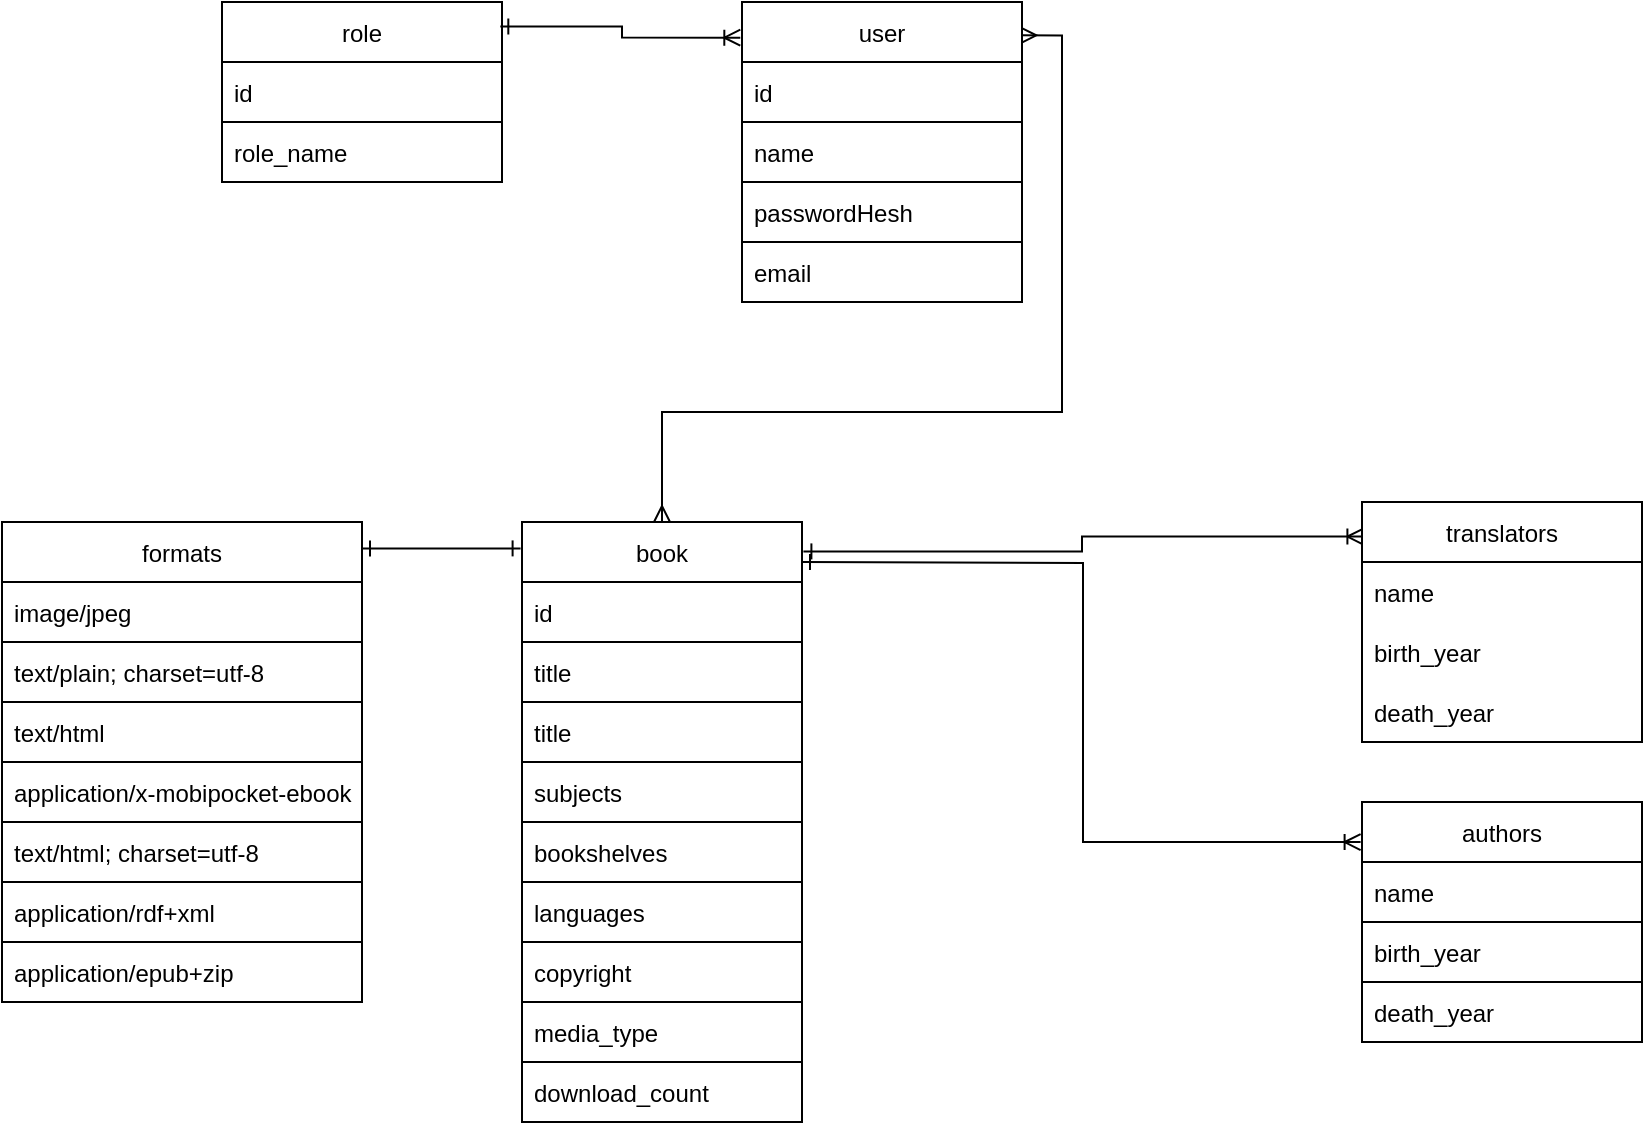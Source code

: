 <mxfile version="18.1.2" type="device"><diagram id="aHVEkBlvgqjSp-fjgdvF" name="Page-1"><mxGraphModel dx="1038" dy="489" grid="1" gridSize="10" guides="1" tooltips="1" connect="1" arrows="1" fold="1" page="1" pageScale="1" pageWidth="850" pageHeight="1100" math="0" shadow="0"><root><mxCell id="0"/><mxCell id="1" parent="0"/><mxCell id="GXfs2ezERnC6WFJUmtco-1" value="role" style="swimlane;fontStyle=0;childLayout=stackLayout;horizontal=1;startSize=30;horizontalStack=0;resizeParent=1;resizeParentMax=0;resizeLast=0;collapsible=1;marginBottom=0;strokeColor=default;" vertex="1" parent="1"><mxGeometry x="130" y="100" width="140" height="90" as="geometry"/></mxCell><mxCell id="GXfs2ezERnC6WFJUmtco-2" value="id" style="text;strokeColor=default;fillColor=none;align=left;verticalAlign=middle;spacingLeft=4;spacingRight=4;overflow=hidden;points=[[0,0.5],[1,0.5]];portConstraint=eastwest;rotatable=0;" vertex="1" parent="GXfs2ezERnC6WFJUmtco-1"><mxGeometry y="30" width="140" height="30" as="geometry"/></mxCell><mxCell id="GXfs2ezERnC6WFJUmtco-3" value="role_name" style="text;strokeColor=default;fillColor=none;align=left;verticalAlign=middle;spacingLeft=4;spacingRight=4;overflow=hidden;points=[[0,0.5],[1,0.5]];portConstraint=eastwest;rotatable=0;" vertex="1" parent="GXfs2ezERnC6WFJUmtco-1"><mxGeometry y="60" width="140" height="30" as="geometry"/></mxCell><mxCell id="GXfs2ezERnC6WFJUmtco-38" style="edgeStyle=orthogonalEdgeStyle;rounded=0;orthogonalLoop=1;jettySize=auto;html=1;entryX=0.5;entryY=0;entryDx=0;entryDy=0;startArrow=ERmany;startFill=0;endArrow=ERmany;endFill=0;exitX=0.994;exitY=0.111;exitDx=0;exitDy=0;exitPerimeter=0;" edge="1" parent="1" source="GXfs2ezERnC6WFJUmtco-4" target="GXfs2ezERnC6WFJUmtco-10"><mxGeometry relative="1" as="geometry"/></mxCell><mxCell id="GXfs2ezERnC6WFJUmtco-4" value="user" style="swimlane;fontStyle=0;childLayout=stackLayout;horizontal=1;startSize=30;horizontalStack=0;resizeParent=1;resizeParentMax=0;resizeLast=0;collapsible=1;marginBottom=0;strokeColor=default;fillColor=default;" vertex="1" parent="1"><mxGeometry x="390" y="100" width="140" height="150" as="geometry"/></mxCell><mxCell id="GXfs2ezERnC6WFJUmtco-5" value="id" style="text;strokeColor=default;fillColor=default;align=left;verticalAlign=middle;spacingLeft=4;spacingRight=4;overflow=hidden;points=[[0,0.5],[1,0.5]];portConstraint=eastwest;rotatable=0;" vertex="1" parent="GXfs2ezERnC6WFJUmtco-4"><mxGeometry y="30" width="140" height="30" as="geometry"/></mxCell><mxCell id="GXfs2ezERnC6WFJUmtco-6" value="name" style="text;strokeColor=default;fillColor=default;align=left;verticalAlign=middle;spacingLeft=4;spacingRight=4;overflow=hidden;points=[[0,0.5],[1,0.5]];portConstraint=eastwest;rotatable=0;" vertex="1" parent="GXfs2ezERnC6WFJUmtco-4"><mxGeometry y="60" width="140" height="30" as="geometry"/></mxCell><mxCell id="GXfs2ezERnC6WFJUmtco-7" value="passwordHesh" style="text;strokeColor=default;fillColor=default;align=left;verticalAlign=middle;spacingLeft=4;spacingRight=4;overflow=hidden;points=[[0,0.5],[1,0.5]];portConstraint=eastwest;rotatable=0;" vertex="1" parent="GXfs2ezERnC6WFJUmtco-4"><mxGeometry y="90" width="140" height="30" as="geometry"/></mxCell><mxCell id="GXfs2ezERnC6WFJUmtco-8" value="email" style="text;strokeColor=default;fillColor=default;align=left;verticalAlign=middle;spacingLeft=4;spacingRight=4;overflow=hidden;points=[[0,0.5],[1,0.5]];portConstraint=eastwest;rotatable=0;" vertex="1" parent="GXfs2ezERnC6WFJUmtco-4"><mxGeometry y="120" width="140" height="30" as="geometry"/></mxCell><mxCell id="GXfs2ezERnC6WFJUmtco-9" style="edgeStyle=orthogonalEdgeStyle;rounded=0;orthogonalLoop=1;jettySize=auto;html=1;entryX=0.005;entryY=0.144;entryDx=0;entryDy=0;entryPerimeter=0;startArrow=ERone;startFill=0;endArrow=ERoneToMany;endFill=0;exitX=1.005;exitY=0.049;exitDx=0;exitDy=0;exitPerimeter=0;" edge="1" parent="1" source="GXfs2ezERnC6WFJUmtco-10" target="GXfs2ezERnC6WFJUmtco-24"><mxGeometry relative="1" as="geometry"><mxPoint x="440" y="370" as="sourcePoint"/></mxGeometry></mxCell><mxCell id="GXfs2ezERnC6WFJUmtco-10" value="book" style="swimlane;fontStyle=0;childLayout=stackLayout;horizontal=1;startSize=30;horizontalStack=0;resizeParent=1;resizeParentMax=0;resizeLast=0;collapsible=1;marginBottom=0;strokeColor=default;" vertex="1" parent="1"><mxGeometry x="280" y="360" width="140" height="300" as="geometry"/></mxCell><mxCell id="GXfs2ezERnC6WFJUmtco-11" value="id" style="text;strokeColor=default;fillColor=none;align=left;verticalAlign=middle;spacingLeft=4;spacingRight=4;overflow=hidden;points=[[0,0.5],[1,0.5]];portConstraint=eastwest;rotatable=0;" vertex="1" parent="GXfs2ezERnC6WFJUmtco-10"><mxGeometry y="30" width="140" height="30" as="geometry"/></mxCell><mxCell id="GXfs2ezERnC6WFJUmtco-12" value="title" style="text;strokeColor=default;fillColor=none;align=left;verticalAlign=middle;spacingLeft=4;spacingRight=4;overflow=hidden;points=[[0,0.5],[1,0.5]];portConstraint=eastwest;rotatable=0;" vertex="1" parent="GXfs2ezERnC6WFJUmtco-10"><mxGeometry y="60" width="140" height="30" as="geometry"/></mxCell><mxCell id="GXfs2ezERnC6WFJUmtco-13" value="title" style="text;strokeColor=default;fillColor=none;align=left;verticalAlign=middle;spacingLeft=4;spacingRight=4;overflow=hidden;points=[[0,0.5],[1,0.5]];portConstraint=eastwest;rotatable=0;" vertex="1" parent="GXfs2ezERnC6WFJUmtco-10"><mxGeometry y="90" width="140" height="30" as="geometry"/></mxCell><mxCell id="GXfs2ezERnC6WFJUmtco-14" value="subjects" style="text;strokeColor=default;fillColor=none;align=left;verticalAlign=middle;spacingLeft=4;spacingRight=4;overflow=hidden;points=[[0,0.5],[1,0.5]];portConstraint=eastwest;rotatable=0;" vertex="1" parent="GXfs2ezERnC6WFJUmtco-10"><mxGeometry y="120" width="140" height="30" as="geometry"/></mxCell><mxCell id="GXfs2ezERnC6WFJUmtco-15" value="bookshelves" style="text;strokeColor=default;fillColor=none;align=left;verticalAlign=middle;spacingLeft=4;spacingRight=4;overflow=hidden;points=[[0,0.5],[1,0.5]];portConstraint=eastwest;rotatable=0;" vertex="1" parent="GXfs2ezERnC6WFJUmtco-10"><mxGeometry y="150" width="140" height="30" as="geometry"/></mxCell><mxCell id="GXfs2ezERnC6WFJUmtco-16" value="languages" style="text;strokeColor=default;fillColor=none;align=left;verticalAlign=middle;spacingLeft=4;spacingRight=4;overflow=hidden;points=[[0,0.5],[1,0.5]];portConstraint=eastwest;rotatable=0;" vertex="1" parent="GXfs2ezERnC6WFJUmtco-10"><mxGeometry y="180" width="140" height="30" as="geometry"/></mxCell><mxCell id="GXfs2ezERnC6WFJUmtco-17" value="copyright" style="text;strokeColor=default;fillColor=none;align=left;verticalAlign=middle;spacingLeft=4;spacingRight=4;overflow=hidden;points=[[0,0.5],[1,0.5]];portConstraint=eastwest;rotatable=0;" vertex="1" parent="GXfs2ezERnC6WFJUmtco-10"><mxGeometry y="210" width="140" height="30" as="geometry"/></mxCell><mxCell id="GXfs2ezERnC6WFJUmtco-18" value="media_type" style="text;strokeColor=default;fillColor=none;align=left;verticalAlign=middle;spacingLeft=4;spacingRight=4;overflow=hidden;points=[[0,0.5],[1,0.5]];portConstraint=eastwest;rotatable=0;" vertex="1" parent="GXfs2ezERnC6WFJUmtco-10"><mxGeometry y="240" width="140" height="30" as="geometry"/></mxCell><mxCell id="GXfs2ezERnC6WFJUmtco-19" value="download_count" style="text;strokeColor=default;fillColor=none;align=left;verticalAlign=middle;spacingLeft=4;spacingRight=4;overflow=hidden;points=[[0,0.5],[1,0.5]];portConstraint=eastwest;rotatable=0;" vertex="1" parent="GXfs2ezERnC6WFJUmtco-10"><mxGeometry y="270" width="140" height="30" as="geometry"/></mxCell><mxCell id="GXfs2ezERnC6WFJUmtco-20" value="authors" style="swimlane;fontStyle=0;childLayout=stackLayout;horizontal=1;startSize=30;horizontalStack=0;resizeParent=1;resizeParentMax=0;resizeLast=0;collapsible=1;marginBottom=0;strokeColor=default;" vertex="1" parent="1"><mxGeometry x="700" y="500" width="140" height="120" as="geometry"/></mxCell><mxCell id="GXfs2ezERnC6WFJUmtco-21" value="name" style="text;strokeColor=default;fillColor=none;align=left;verticalAlign=middle;spacingLeft=4;spacingRight=4;overflow=hidden;points=[[0,0.5],[1,0.5]];portConstraint=eastwest;rotatable=0;" vertex="1" parent="GXfs2ezERnC6WFJUmtco-20"><mxGeometry y="30" width="140" height="30" as="geometry"/></mxCell><mxCell id="GXfs2ezERnC6WFJUmtco-22" value="birth_year" style="text;strokeColor=default;fillColor=none;align=left;verticalAlign=middle;spacingLeft=4;spacingRight=4;overflow=hidden;points=[[0,0.5],[1,0.5]];portConstraint=eastwest;rotatable=0;" vertex="1" parent="GXfs2ezERnC6WFJUmtco-20"><mxGeometry y="60" width="140" height="30" as="geometry"/></mxCell><mxCell id="GXfs2ezERnC6WFJUmtco-23" value="death_year" style="text;strokeColor=default;fillColor=none;align=left;verticalAlign=middle;spacingLeft=4;spacingRight=4;overflow=hidden;points=[[0,0.5],[1,0.5]];portConstraint=eastwest;rotatable=0;" vertex="1" parent="GXfs2ezERnC6WFJUmtco-20"><mxGeometry y="90" width="140" height="30" as="geometry"/></mxCell><mxCell id="GXfs2ezERnC6WFJUmtco-24" value="translators" style="swimlane;fontStyle=0;childLayout=stackLayout;horizontal=1;startSize=30;horizontalStack=0;resizeParent=1;resizeParentMax=0;resizeLast=0;collapsible=1;marginBottom=0;strokeColor=default;" vertex="1" parent="1"><mxGeometry x="700" y="350" width="140" height="120" as="geometry"/></mxCell><mxCell id="GXfs2ezERnC6WFJUmtco-25" value="name" style="text;strokeColor=none;fillColor=none;align=left;verticalAlign=middle;spacingLeft=4;spacingRight=4;overflow=hidden;points=[[0,0.5],[1,0.5]];portConstraint=eastwest;rotatable=0;" vertex="1" parent="GXfs2ezERnC6WFJUmtco-24"><mxGeometry y="30" width="140" height="30" as="geometry"/></mxCell><mxCell id="GXfs2ezERnC6WFJUmtco-26" value="birth_year" style="text;strokeColor=none;fillColor=none;align=left;verticalAlign=middle;spacingLeft=4;spacingRight=4;overflow=hidden;points=[[0,0.5],[1,0.5]];portConstraint=eastwest;rotatable=0;" vertex="1" parent="GXfs2ezERnC6WFJUmtco-24"><mxGeometry y="60" width="140" height="30" as="geometry"/></mxCell><mxCell id="GXfs2ezERnC6WFJUmtco-27" value="death_year" style="text;strokeColor=none;fillColor=none;align=left;verticalAlign=middle;spacingLeft=4;spacingRight=4;overflow=hidden;points=[[0,0.5],[1,0.5]];portConstraint=eastwest;rotatable=0;" vertex="1" parent="GXfs2ezERnC6WFJUmtco-24"><mxGeometry y="90" width="140" height="30" as="geometry"/></mxCell><mxCell id="GXfs2ezERnC6WFJUmtco-28" style="edgeStyle=orthogonalEdgeStyle;rounded=0;orthogonalLoop=1;jettySize=auto;html=1;startArrow=ERone;startFill=0;endArrow=ERone;endFill=0;exitX=1;exitY=0.055;exitDx=0;exitDy=0;exitPerimeter=0;entryX=-0.005;entryY=0.044;entryDx=0;entryDy=0;entryPerimeter=0;" edge="1" parent="1" source="GXfs2ezERnC6WFJUmtco-29" target="GXfs2ezERnC6WFJUmtco-10"><mxGeometry relative="1" as="geometry"><mxPoint x="240" y="370" as="targetPoint"/></mxGeometry></mxCell><mxCell id="GXfs2ezERnC6WFJUmtco-29" value="formats" style="swimlane;fontStyle=0;childLayout=stackLayout;horizontal=1;startSize=30;horizontalStack=0;resizeParent=1;resizeParentMax=0;resizeLast=0;collapsible=1;marginBottom=0;strokeColor=default;" vertex="1" parent="1"><mxGeometry x="20" y="360" width="180" height="240" as="geometry"/></mxCell><mxCell id="GXfs2ezERnC6WFJUmtco-30" value="image/jpeg" style="text;strokeColor=default;fillColor=none;align=left;verticalAlign=middle;spacingLeft=4;spacingRight=4;overflow=hidden;points=[[0,0.5],[1,0.5]];portConstraint=eastwest;rotatable=0;" vertex="1" parent="GXfs2ezERnC6WFJUmtco-29"><mxGeometry y="30" width="180" height="30" as="geometry"/></mxCell><mxCell id="GXfs2ezERnC6WFJUmtco-31" value="text/plain; charset=utf-8" style="text;strokeColor=default;fillColor=none;align=left;verticalAlign=middle;spacingLeft=4;spacingRight=4;overflow=hidden;points=[[0,0.5],[1,0.5]];portConstraint=eastwest;rotatable=0;" vertex="1" parent="GXfs2ezERnC6WFJUmtco-29"><mxGeometry y="60" width="180" height="30" as="geometry"/></mxCell><mxCell id="GXfs2ezERnC6WFJUmtco-32" value="text/html" style="text;strokeColor=default;fillColor=none;align=left;verticalAlign=middle;spacingLeft=4;spacingRight=4;overflow=hidden;points=[[0,0.5],[1,0.5]];portConstraint=eastwest;rotatable=0;" vertex="1" parent="GXfs2ezERnC6WFJUmtco-29"><mxGeometry y="90" width="180" height="30" as="geometry"/></mxCell><mxCell id="GXfs2ezERnC6WFJUmtco-33" value="application/x-mobipocket-ebook" style="text;strokeColor=default;fillColor=none;align=left;verticalAlign=middle;spacingLeft=4;spacingRight=4;overflow=hidden;points=[[0,0.5],[1,0.5]];portConstraint=eastwest;rotatable=0;" vertex="1" parent="GXfs2ezERnC6WFJUmtco-29"><mxGeometry y="120" width="180" height="30" as="geometry"/></mxCell><mxCell id="GXfs2ezERnC6WFJUmtco-34" value="text/html; charset=utf-8" style="text;strokeColor=default;fillColor=none;align=left;verticalAlign=middle;spacingLeft=4;spacingRight=4;overflow=hidden;points=[[0,0.5],[1,0.5]];portConstraint=eastwest;rotatable=0;" vertex="1" parent="GXfs2ezERnC6WFJUmtco-29"><mxGeometry y="150" width="180" height="30" as="geometry"/></mxCell><mxCell id="GXfs2ezERnC6WFJUmtco-35" value="application/rdf+xml" style="text;strokeColor=default;fillColor=none;align=left;verticalAlign=middle;spacingLeft=4;spacingRight=4;overflow=hidden;points=[[0,0.5],[1,0.5]];portConstraint=eastwest;rotatable=0;" vertex="1" parent="GXfs2ezERnC6WFJUmtco-29"><mxGeometry y="180" width="180" height="30" as="geometry"/></mxCell><mxCell id="GXfs2ezERnC6WFJUmtco-36" value="application/epub+zip" style="text;strokeColor=default;fillColor=none;align=left;verticalAlign=middle;spacingLeft=4;spacingRight=4;overflow=hidden;points=[[0,0.5],[1,0.5]];portConstraint=eastwest;rotatable=0;" vertex="1" parent="GXfs2ezERnC6WFJUmtco-29"><mxGeometry y="210" width="180" height="30" as="geometry"/></mxCell><mxCell id="GXfs2ezERnC6WFJUmtco-37" style="edgeStyle=orthogonalEdgeStyle;rounded=0;orthogonalLoop=1;jettySize=auto;html=1;entryX=-0.005;entryY=0.167;entryDx=0;entryDy=0;entryPerimeter=0;startArrow=ERone;startFill=0;endArrow=ERoneToMany;endFill=0;" edge="1" parent="1" target="GXfs2ezERnC6WFJUmtco-20"><mxGeometry relative="1" as="geometry"><mxPoint x="420" y="380" as="sourcePoint"/></mxGeometry></mxCell><mxCell id="GXfs2ezERnC6WFJUmtco-39" style="edgeStyle=orthogonalEdgeStyle;rounded=0;orthogonalLoop=1;jettySize=auto;html=1;entryX=0.994;entryY=0.136;entryDx=0;entryDy=0;entryPerimeter=0;startArrow=ERoneToMany;startFill=0;endArrow=ERone;endFill=0;exitX=-0.006;exitY=0.119;exitDx=0;exitDy=0;exitPerimeter=0;" edge="1" parent="1" source="GXfs2ezERnC6WFJUmtco-4" target="GXfs2ezERnC6WFJUmtco-1"><mxGeometry relative="1" as="geometry"/></mxCell></root></mxGraphModel></diagram></mxfile>